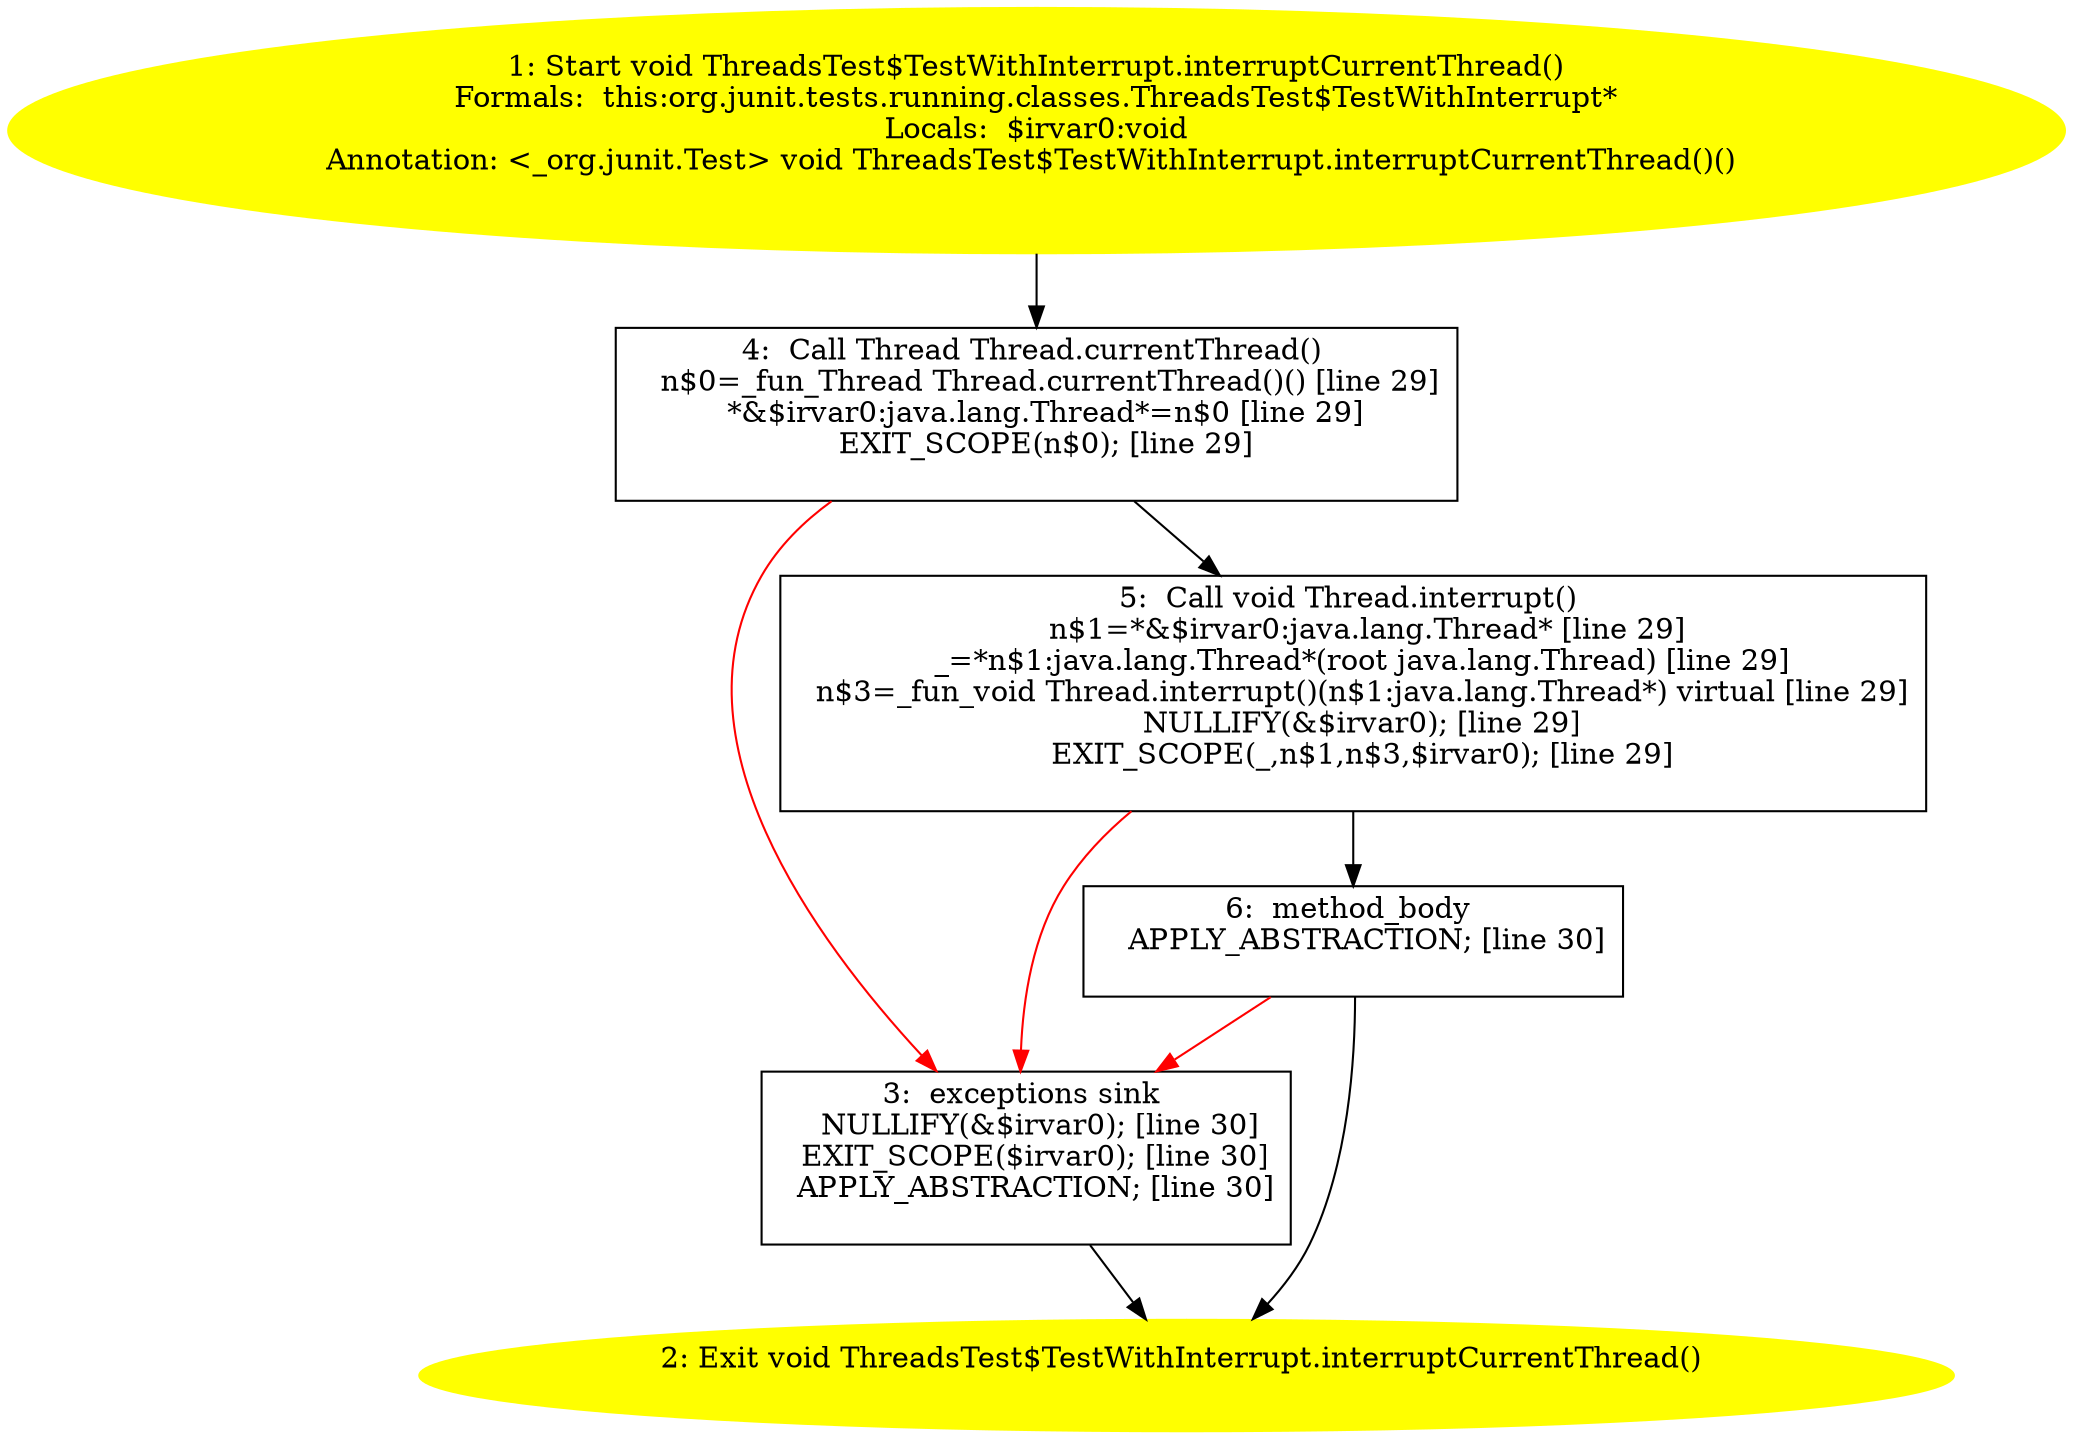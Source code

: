 /* @generated */
digraph cfg {
"org.junit.tests.running.classes.ThreadsTest$TestWithInterrupt.interruptCurrentThread():void.4c71dc966c4b139716a52fedccda302b_1" [label="1: Start void ThreadsTest$TestWithInterrupt.interruptCurrentThread()\nFormals:  this:org.junit.tests.running.classes.ThreadsTest$TestWithInterrupt*\nLocals:  $irvar0:void\nAnnotation: <_org.junit.Test> void ThreadsTest$TestWithInterrupt.interruptCurrentThread()() \n  " color=yellow style=filled]
	

	 "org.junit.tests.running.classes.ThreadsTest$TestWithInterrupt.interruptCurrentThread():void.4c71dc966c4b139716a52fedccda302b_1" -> "org.junit.tests.running.classes.ThreadsTest$TestWithInterrupt.interruptCurrentThread():void.4c71dc966c4b139716a52fedccda302b_4" ;
"org.junit.tests.running.classes.ThreadsTest$TestWithInterrupt.interruptCurrentThread():void.4c71dc966c4b139716a52fedccda302b_2" [label="2: Exit void ThreadsTest$TestWithInterrupt.interruptCurrentThread() \n  " color=yellow style=filled]
	

"org.junit.tests.running.classes.ThreadsTest$TestWithInterrupt.interruptCurrentThread():void.4c71dc966c4b139716a52fedccda302b_3" [label="3:  exceptions sink \n   NULLIFY(&$irvar0); [line 30]\n  EXIT_SCOPE($irvar0); [line 30]\n  APPLY_ABSTRACTION; [line 30]\n " shape="box"]
	

	 "org.junit.tests.running.classes.ThreadsTest$TestWithInterrupt.interruptCurrentThread():void.4c71dc966c4b139716a52fedccda302b_3" -> "org.junit.tests.running.classes.ThreadsTest$TestWithInterrupt.interruptCurrentThread():void.4c71dc966c4b139716a52fedccda302b_2" ;
"org.junit.tests.running.classes.ThreadsTest$TestWithInterrupt.interruptCurrentThread():void.4c71dc966c4b139716a52fedccda302b_4" [label="4:  Call Thread Thread.currentThread() \n   n$0=_fun_Thread Thread.currentThread()() [line 29]\n  *&$irvar0:java.lang.Thread*=n$0 [line 29]\n  EXIT_SCOPE(n$0); [line 29]\n " shape="box"]
	

	 "org.junit.tests.running.classes.ThreadsTest$TestWithInterrupt.interruptCurrentThread():void.4c71dc966c4b139716a52fedccda302b_4" -> "org.junit.tests.running.classes.ThreadsTest$TestWithInterrupt.interruptCurrentThread():void.4c71dc966c4b139716a52fedccda302b_5" ;
	 "org.junit.tests.running.classes.ThreadsTest$TestWithInterrupt.interruptCurrentThread():void.4c71dc966c4b139716a52fedccda302b_4" -> "org.junit.tests.running.classes.ThreadsTest$TestWithInterrupt.interruptCurrentThread():void.4c71dc966c4b139716a52fedccda302b_3" [color="red" ];
"org.junit.tests.running.classes.ThreadsTest$TestWithInterrupt.interruptCurrentThread():void.4c71dc966c4b139716a52fedccda302b_5" [label="5:  Call void Thread.interrupt() \n   n$1=*&$irvar0:java.lang.Thread* [line 29]\n  _=*n$1:java.lang.Thread*(root java.lang.Thread) [line 29]\n  n$3=_fun_void Thread.interrupt()(n$1:java.lang.Thread*) virtual [line 29]\n  NULLIFY(&$irvar0); [line 29]\n  EXIT_SCOPE(_,n$1,n$3,$irvar0); [line 29]\n " shape="box"]
	

	 "org.junit.tests.running.classes.ThreadsTest$TestWithInterrupt.interruptCurrentThread():void.4c71dc966c4b139716a52fedccda302b_5" -> "org.junit.tests.running.classes.ThreadsTest$TestWithInterrupt.interruptCurrentThread():void.4c71dc966c4b139716a52fedccda302b_6" ;
	 "org.junit.tests.running.classes.ThreadsTest$TestWithInterrupt.interruptCurrentThread():void.4c71dc966c4b139716a52fedccda302b_5" -> "org.junit.tests.running.classes.ThreadsTest$TestWithInterrupt.interruptCurrentThread():void.4c71dc966c4b139716a52fedccda302b_3" [color="red" ];
"org.junit.tests.running.classes.ThreadsTest$TestWithInterrupt.interruptCurrentThread():void.4c71dc966c4b139716a52fedccda302b_6" [label="6:  method_body \n   APPLY_ABSTRACTION; [line 30]\n " shape="box"]
	

	 "org.junit.tests.running.classes.ThreadsTest$TestWithInterrupt.interruptCurrentThread():void.4c71dc966c4b139716a52fedccda302b_6" -> "org.junit.tests.running.classes.ThreadsTest$TestWithInterrupt.interruptCurrentThread():void.4c71dc966c4b139716a52fedccda302b_2" ;
	 "org.junit.tests.running.classes.ThreadsTest$TestWithInterrupt.interruptCurrentThread():void.4c71dc966c4b139716a52fedccda302b_6" -> "org.junit.tests.running.classes.ThreadsTest$TestWithInterrupt.interruptCurrentThread():void.4c71dc966c4b139716a52fedccda302b_3" [color="red" ];
}

